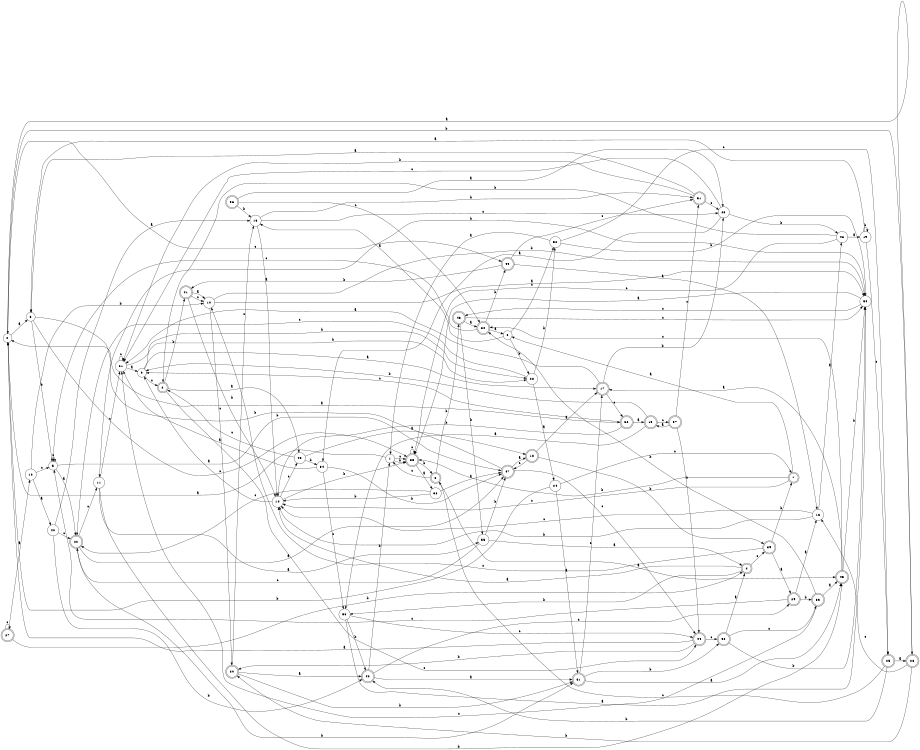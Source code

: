 digraph n45_9 {
__start0 [label="" shape="none"];

rankdir=LR;
size="8,5";

s0 [style="filled", color="black", fillcolor="white" shape="circle", label="0"];
s1 [style="filled", color="black", fillcolor="white" shape="circle", label="1"];
s2 [style="rounded,filled", color="black", fillcolor="white" shape="doublecircle", label="2"];
s3 [style="rounded,filled", color="black", fillcolor="white" shape="doublecircle", label="3"];
s4 [style="rounded,filled", color="black", fillcolor="white" shape="doublecircle", label="4"];
s5 [style="filled", color="black", fillcolor="white" shape="circle", label="5"];
s6 [style="filled", color="black", fillcolor="white" shape="circle", label="6"];
s7 [style="rounded,filled", color="black", fillcolor="white" shape="doublecircle", label="7"];
s8 [style="filled", color="black", fillcolor="white" shape="circle", label="8"];
s9 [style="filled", color="black", fillcolor="white" shape="circle", label="9"];
s10 [style="filled", color="black", fillcolor="white" shape="circle", label="10"];
s11 [style="filled", color="black", fillcolor="white" shape="circle", label="11"];
s12 [style="filled", color="black", fillcolor="white" shape="circle", label="12"];
s13 [style="filled", color="black", fillcolor="white" shape="circle", label="13"];
s14 [style="filled", color="black", fillcolor="white" shape="circle", label="14"];
s15 [style="rounded,filled", color="black", fillcolor="white" shape="doublecircle", label="15"];
s16 [style="filled", color="black", fillcolor="white" shape="circle", label="16"];
s17 [style="rounded,filled", color="black", fillcolor="white" shape="doublecircle", label="17"];
s18 [style="rounded,filled", color="black", fillcolor="white" shape="doublecircle", label="18"];
s19 [style="filled", color="black", fillcolor="white" shape="circle", label="19"];
s20 [style="rounded,filled", color="black", fillcolor="white" shape="doublecircle", label="20"];
s21 [style="filled", color="black", fillcolor="white" shape="circle", label="21"];
s22 [style="rounded,filled", color="black", fillcolor="white" shape="doublecircle", label="22"];
s23 [style="filled", color="black", fillcolor="white" shape="circle", label="23"];
s24 [style="filled", color="black", fillcolor="white" shape="circle", label="24"];
s25 [style="rounded,filled", color="black", fillcolor="white" shape="doublecircle", label="25"];
s26 [style="rounded,filled", color="black", fillcolor="white" shape="doublecircle", label="26"];
s27 [style="rounded,filled", color="black", fillcolor="white" shape="doublecircle", label="27"];
s28 [style="filled", color="black", fillcolor="white" shape="circle", label="28"];
s29 [style="rounded,filled", color="black", fillcolor="white" shape="doublecircle", label="29"];
s30 [style="rounded,filled", color="black", fillcolor="white" shape="doublecircle", label="30"];
s31 [style="rounded,filled", color="black", fillcolor="white" shape="doublecircle", label="31"];
s32 [style="rounded,filled", color="black", fillcolor="white" shape="doublecircle", label="32"];
s33 [style="rounded,filled", color="black", fillcolor="white" shape="doublecircle", label="33"];
s34 [style="filled", color="black", fillcolor="white" shape="circle", label="34"];
s35 [style="rounded,filled", color="black", fillcolor="white" shape="doublecircle", label="35"];
s36 [style="rounded,filled", color="black", fillcolor="white" shape="doublecircle", label="36"];
s37 [style="rounded,filled", color="black", fillcolor="white" shape="doublecircle", label="37"];
s38 [style="filled", color="black", fillcolor="white" shape="circle", label="38"];
s39 [style="rounded,filled", color="black", fillcolor="white" shape="doublecircle", label="39"];
s40 [style="filled", color="black", fillcolor="white" shape="circle", label="40"];
s41 [style="rounded,filled", color="black", fillcolor="white" shape="doublecircle", label="41"];
s42 [style="rounded,filled", color="black", fillcolor="white" shape="doublecircle", label="42"];
s43 [style="filled", color="black", fillcolor="white" shape="circle", label="43"];
s44 [style="rounded,filled", color="black", fillcolor="white" shape="doublecircle", label="44"];
s45 [style="rounded,filled", color="black", fillcolor="white" shape="doublecircle", label="45"];
s46 [style="rounded,filled", color="black", fillcolor="white" shape="doublecircle", label="46"];
s47 [style="rounded,filled", color="black", fillcolor="white" shape="doublecircle", label="47"];
s48 [style="filled", color="black", fillcolor="white" shape="circle", label="48"];
s49 [style="rounded,filled", color="black", fillcolor="white" shape="doublecircle", label="49"];
s50 [style="rounded,filled", color="black", fillcolor="white" shape="doublecircle", label="50"];
s51 [style="rounded,filled", color="black", fillcolor="white" shape="doublecircle", label="51"];
s52 [style="filled", color="black", fillcolor="white" shape="circle", label="52"];
s53 [style="filled", color="black", fillcolor="white" shape="circle", label="53"];
s54 [style="filled", color="black", fillcolor="white" shape="circle", label="54"];
s55 [style="filled", color="black", fillcolor="white" shape="circle", label="55"];
s0 -> s6 [label="a"];
s0 -> s26 [label="b"];
s0 -> s49 [label="c"];
s1 -> s0 [label="a"];
s1 -> s35 [label="b"];
s1 -> s35 [label="c"];
s2 -> s43 [label="a"];
s2 -> s41 [label="b"];
s2 -> s44 [label="c"];
s3 -> s45 [label="a"];
s3 -> s46 [label="b"];
s3 -> s1 [label="c"];
s4 -> s14 [label="a"];
s4 -> s53 [label="b"];
s4 -> s39 [label="c"];
s5 -> s22 [label="a"];
s5 -> s47 [label="b"];
s5 -> s5 [label="c"];
s6 -> s32 [label="a"];
s6 -> s5 [label="b"];
s6 -> s35 [label="c"];
s7 -> s8 [label="a"];
s7 -> s35 [label="b"];
s7 -> s14 [label="c"];
s8 -> s13 [label="a"];
s8 -> s28 [label="b"];
s8 -> s52 [label="c"];
s9 -> s17 [label="a"];
s9 -> s28 [label="b"];
s9 -> s2 [label="c"];
s10 -> s54 [label="a"];
s10 -> s54 [label="b"];
s10 -> s20 [label="c"];
s11 -> s55 [label="a"];
s11 -> s45 [label="b"];
s11 -> s21 [label="c"];
s12 -> s40 [label="a"];
s12 -> s10 [label="b"];
s12 -> s5 [label="c"];
s13 -> s14 [label="a"];
s13 -> s51 [label="b"];
s13 -> s23 [label="c"];
s14 -> s9 [label="a"];
s14 -> s35 [label="b"];
s14 -> s43 [label="c"];
s15 -> s53 [label="a"];
s15 -> s9 [label="b"];
s15 -> s37 [label="c"];
s16 -> s48 [label="a"];
s16 -> s14 [label="b"];
s16 -> s14 [label="c"];
s17 -> s21 [label="a"];
s17 -> s23 [label="b"];
s17 -> s32 [label="c"];
s18 -> s17 [label="a"];
s18 -> s39 [label="b"];
s18 -> s47 [label="c"];
s19 -> s6 [label="a"];
s19 -> s19 [label="b"];
s19 -> s25 [label="c"];
s20 -> s42 [label="a"];
s20 -> s31 [label="b"];
s20 -> s13 [label="c"];
s21 -> s9 [label="a"];
s21 -> s28 [label="b"];
s21 -> s21 [label="c"];
s22 -> s47 [label="a"];
s22 -> s31 [label="b"];
s22 -> s11 [label="c"];
s23 -> s34 [label="a"];
s23 -> s48 [label="b"];
s23 -> s21 [label="c"];
s24 -> s31 [label="a"];
s24 -> s0 [label="b"];
s24 -> s7 [label="c"];
s25 -> s26 [label="a"];
s25 -> s42 [label="b"];
s25 -> s3 [label="c"];
s26 -> s0 [label="a"];
s26 -> s20 [label="b"];
s26 -> s16 [label="c"];
s27 -> s12 [label="a"];
s27 -> s4 [label="b"];
s27 -> s27 [label="c"];
s28 -> s24 [label="a"];
s28 -> s52 [label="b"];
s28 -> s22 [label="c"];
s29 -> s16 [label="a"];
s29 -> s33 [label="b"];
s29 -> s5 [label="c"];
s30 -> s8 [label="a"];
s30 -> s49 [label="b"];
s30 -> s5 [label="c"];
s31 -> s45 [label="a"];
s31 -> s50 [label="b"];
s31 -> s17 [label="c"];
s32 -> s15 [label="a"];
s32 -> s14 [label="b"];
s32 -> s9 [label="c"];
s33 -> s45 [label="a"];
s33 -> s30 [label="b"];
s33 -> s21 [label="c"];
s34 -> s21 [label="a"];
s34 -> s47 [label="b"];
s34 -> s53 [label="c"];
s35 -> s38 [label="a"];
s35 -> s3 [label="b"];
s35 -> s35 [label="c"];
s36 -> s23 [label="a"];
s36 -> s13 [label="b"];
s36 -> s30 [label="c"];
s37 -> s15 [label="a"];
s37 -> s44 [label="b"];
s37 -> s51 [label="c"];
s38 -> s47 [label="a"];
s38 -> s14 [label="b"];
s38 -> s22 [label="c"];
s39 -> s29 [label="a"];
s39 -> s7 [label="b"];
s39 -> s10 [label="c"];
s40 -> s13 [label="a"];
s40 -> s42 [label="b"];
s40 -> s22 [label="c"];
s41 -> s10 [label="a"];
s41 -> s14 [label="b"];
s41 -> s10 [label="c"];
s42 -> s31 [label="a"];
s42 -> s1 [label="b"];
s42 -> s29 [label="c"];
s43 -> s18 [label="a"];
s43 -> s34 [label="b"];
s43 -> s2 [label="c"];
s44 -> s0 [label="a"];
s44 -> s20 [label="b"];
s44 -> s50 [label="c"];
s45 -> s17 [label="a"];
s45 -> s54 [label="b"];
s45 -> s30 [label="c"];
s46 -> s30 [label="a"];
s46 -> s55 [label="b"];
s46 -> s54 [label="c"];
s47 -> s18 [label="a"];
s47 -> s0 [label="b"];
s47 -> s44 [label="c"];
s48 -> s19 [label="a"];
s48 -> s2 [label="b"];
s48 -> s35 [label="c"];
s49 -> s16 [label="a"];
s49 -> s41 [label="b"];
s49 -> s51 [label="c"];
s50 -> s4 [label="a"];
s50 -> s54 [label="b"];
s50 -> s33 [label="c"];
s51 -> s6 [label="a"];
s51 -> s21 [label="b"];
s51 -> s23 [label="c"];
s52 -> s1 [label="a"];
s52 -> s54 [label="b"];
s52 -> s25 [label="c"];
s53 -> s54 [label="a"];
s53 -> s42 [label="b"];
s53 -> s44 [label="c"];
s54 -> s35 [label="a"];
s54 -> s11 [label="b"];
s54 -> s46 [label="c"];
s55 -> s4 [label="a"];
s55 -> s47 [label="b"];
s55 -> s22 [label="c"];

}